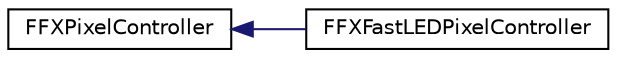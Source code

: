 digraph "Graphical Class Hierarchy"
{
 // LATEX_PDF_SIZE
  edge [fontname="Helvetica",fontsize="10",labelfontname="Helvetica",labelfontsize="10"];
  node [fontname="Helvetica",fontsize="10",shape=record];
  rankdir="LR";
  Node0 [label="FFXPixelController",height=0.2,width=0.4,color="black", fillcolor="white", style="filled",URL="$class_f_f_x_pixel_controller.html",tooltip=" "];
  Node0 -> Node1 [dir="back",color="midnightblue",fontsize="10",style="solid",fontname="Helvetica"];
  Node1 [label="FFXFastLEDPixelController",height=0.2,width=0.4,color="black", fillcolor="white", style="filled",URL="$class_f_f_x_fast_l_e_d_pixel_controller.html",tooltip=" "];
}
